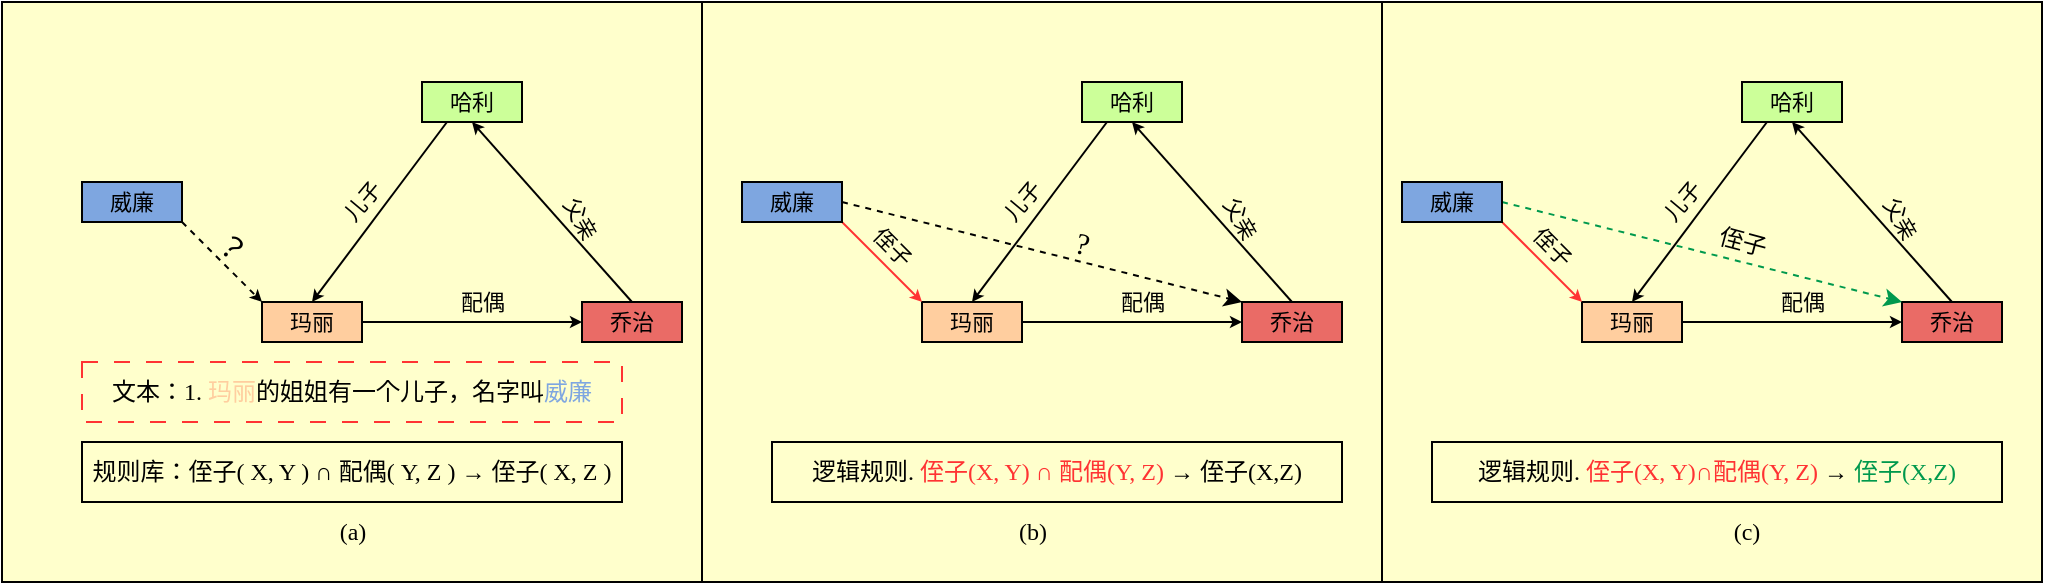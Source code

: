 <mxfile version="26.0.16">
  <diagram name="第 1 页" id="7BNkAPBlkhEjI7NNNy0N">
    <mxGraphModel dx="1221" dy="734" grid="1" gridSize="10" guides="1" tooltips="1" connect="1" arrows="1" fold="1" page="1" pageScale="1" pageWidth="827" pageHeight="1169" math="0" shadow="0">
      <root>
        <mxCell id="0" />
        <mxCell id="1" parent="0" />
        <mxCell id="Dud1PbT-B_5KXJvCq5s--25" value="" style="rounded=0;whiteSpace=wrap;html=1;fontStyle=0;fillColor=#FFFFCC;glass=0;fontFamily=宋体-简;" parent="1" vertex="1">
          <mxGeometry x="10" y="80" width="350" height="290" as="geometry" />
        </mxCell>
        <mxCell id="Dud1PbT-B_5KXJvCq5s--26" style="edgeStyle=none;shape=connector;rounded=0;orthogonalLoop=1;jettySize=auto;html=1;exitX=0.5;exitY=0;exitDx=0;exitDy=0;entryX=0.5;entryY=1;entryDx=0;entryDy=0;strokeColor=default;align=center;verticalAlign=middle;fontFamily=宋体-简;fontSize=11;fontColor=default;labelBackgroundColor=default;endArrow=classic;endSize=3;fontStyle=0" parent="1" source="Dud1PbT-B_5KXJvCq5s--30" target="Dud1PbT-B_5KXJvCq5s--46" edge="1">
          <mxGeometry relative="1" as="geometry" />
        </mxCell>
        <mxCell id="Dud1PbT-B_5KXJvCq5s--27" value="父亲" style="edgeLabel;html=1;align=center;verticalAlign=middle;resizable=0;points=[];fontFamily=宋体-简;fontSize=11;fontColor=default;labelBackgroundColor=none;fontStyle=0;rotation=60;" parent="Dud1PbT-B_5KXJvCq5s--26" vertex="1" connectable="0">
          <mxGeometry x="0.038" y="2" relative="1" as="geometry">
            <mxPoint x="17" y="3" as="offset" />
          </mxGeometry>
        </mxCell>
        <mxCell id="Dud1PbT-B_5KXJvCq5s--30" value="乔治" style="rounded=0;whiteSpace=wrap;html=1;fontFamily=宋体-简;fontSize=11;fontColor=default;labelBackgroundColor=none;fontStyle=0;fillColor=#EA6B66;" parent="1" vertex="1">
          <mxGeometry x="300" y="230" width="50" height="20" as="geometry" />
        </mxCell>
        <mxCell id="Dud1PbT-B_5KXJvCq5s--34" value="配偶" style="edgeStyle=none;shape=connector;rounded=0;orthogonalLoop=1;jettySize=auto;html=1;exitX=1;exitY=0.5;exitDx=0;exitDy=0;entryX=0;entryY=0.5;entryDx=0;entryDy=0;strokeColor=default;align=center;verticalAlign=middle;fontFamily=宋体-简;fontSize=11;fontColor=default;labelBackgroundColor=none;endArrow=classic;endSize=3;fontStyle=0" parent="1" source="Dud1PbT-B_5KXJvCq5s--35" target="Dud1PbT-B_5KXJvCq5s--30" edge="1">
          <mxGeometry x="0.091" y="10" relative="1" as="geometry">
            <mxPoint as="offset" />
          </mxGeometry>
        </mxCell>
        <mxCell id="Dud1PbT-B_5KXJvCq5s--35" value="&lt;font&gt;&lt;span style=&quot;caret-color: rgb(255, 102, 102); color: rgb(0, 0, 0);&quot;&gt;玛丽&lt;/span&gt;&lt;/font&gt;" style="rounded=0;whiteSpace=wrap;html=1;fontFamily=宋体-简;fontSize=11;fontColor=default;labelBackgroundColor=none;fontStyle=0;strokeColor=default;fillColor=#FFCE9F;" parent="1" vertex="1">
          <mxGeometry x="140" y="230" width="50" height="20" as="geometry" />
        </mxCell>
        <mxCell id="Dud1PbT-B_5KXJvCq5s--39" style="edgeStyle=none;shape=connector;rounded=0;orthogonalLoop=1;jettySize=auto;html=1;exitX=1;exitY=1;exitDx=0;exitDy=0;entryX=0;entryY=0;entryDx=0;entryDy=0;strokeColor=default;align=center;verticalAlign=middle;fontFamily=宋体-简;fontSize=11;fontColor=default;labelBackgroundColor=default;endArrow=classic;endSize=3;fontStyle=0;dashed=1;" parent="1" source="Dud1PbT-B_5KXJvCq5s--43" target="Dud1PbT-B_5KXJvCq5s--35" edge="1">
          <mxGeometry relative="1" as="geometry" />
        </mxCell>
        <mxCell id="Dud1PbT-B_5KXJvCq5s--40" value="&lt;font style=&quot;font-size: 15px;&quot;&gt;？&lt;/font&gt;" style="edgeLabel;html=1;align=center;verticalAlign=middle;resizable=0;points=[];fontFamily=宋体-简;fontSize=11;fontColor=default;labelBackgroundColor=none;fontStyle=0;rotation=40;" parent="Dud1PbT-B_5KXJvCq5s--39" vertex="1" connectable="0">
          <mxGeometry x="0.229" relative="1" as="geometry">
            <mxPoint y="-13" as="offset" />
          </mxGeometry>
        </mxCell>
        <mxCell id="Dud1PbT-B_5KXJvCq5s--43" value="威廉" style="rounded=0;whiteSpace=wrap;html=1;fontFamily=宋体-简;fontSize=11;fontColor=default;labelBackgroundColor=none;fontStyle=0;fillColor=#7EA6E0;" parent="1" vertex="1">
          <mxGeometry x="50" y="170" width="50" height="20" as="geometry" />
        </mxCell>
        <mxCell id="Dud1PbT-B_5KXJvCq5s--44" style="edgeStyle=none;shape=connector;rounded=0;orthogonalLoop=1;jettySize=auto;html=1;exitX=0.25;exitY=1;exitDx=0;exitDy=0;entryX=0.5;entryY=0;entryDx=0;entryDy=0;strokeColor=default;align=center;verticalAlign=middle;fontFamily=宋体-简;fontSize=11;fontColor=default;labelBackgroundColor=default;endArrow=classic;endSize=3;fontStyle=0" parent="1" source="Dud1PbT-B_5KXJvCq5s--46" target="Dud1PbT-B_5KXJvCq5s--35" edge="1">
          <mxGeometry relative="1" as="geometry" />
        </mxCell>
        <mxCell id="Dud1PbT-B_5KXJvCq5s--45" value="儿子" style="edgeLabel;html=1;align=center;verticalAlign=middle;resizable=0;points=[];fontFamily=宋体-简;fontSize=11;fontColor=default;labelBackgroundColor=none;fontStyle=0;rotation=-50;" parent="Dud1PbT-B_5KXJvCq5s--44" vertex="1" connectable="0">
          <mxGeometry x="-0.075" y="-1" relative="1" as="geometry">
            <mxPoint x="-11" y="-1" as="offset" />
          </mxGeometry>
        </mxCell>
        <mxCell id="Dud1PbT-B_5KXJvCq5s--46" value="哈利" style="rounded=0;whiteSpace=wrap;html=1;fontFamily=宋体-简;fontSize=11;fontColor=default;labelBackgroundColor=none;fontStyle=0;fillColor=#CCFF99;" parent="1" vertex="1">
          <mxGeometry x="220" y="120" width="50" height="20" as="geometry" />
        </mxCell>
        <mxCell id="Dud1PbT-B_5KXJvCq5s--74" value="" style="rounded=0;whiteSpace=wrap;html=1;fontStyle=0;fillColor=#FFFFCC;fontFamily=宋体-简;" parent="1" vertex="1">
          <mxGeometry x="360" y="80" width="340" height="290" as="geometry" />
        </mxCell>
        <mxCell id="Dud1PbT-B_5KXJvCq5s--75" style="edgeStyle=none;shape=connector;rounded=0;orthogonalLoop=1;jettySize=auto;html=1;exitX=0.5;exitY=0;exitDx=0;exitDy=0;entryX=0.5;entryY=1;entryDx=0;entryDy=0;strokeColor=default;align=center;verticalAlign=middle;fontFamily=宋体-简;fontSize=11;fontColor=default;labelBackgroundColor=default;endArrow=classic;endSize=3;fontStyle=0" parent="1" source="Dud1PbT-B_5KXJvCq5s--77" target="Dud1PbT-B_5KXJvCq5s--85" edge="1">
          <mxGeometry relative="1" as="geometry" />
        </mxCell>
        <mxCell id="Dud1PbT-B_5KXJvCq5s--76" value="父亲" style="edgeLabel;html=1;align=center;verticalAlign=middle;resizable=0;points=[];fontFamily=宋体-简;fontSize=11;fontColor=default;labelBackgroundColor=none;fontStyle=0;rotation=60;" parent="Dud1PbT-B_5KXJvCq5s--75" vertex="1" connectable="0">
          <mxGeometry x="0.038" y="2" relative="1" as="geometry">
            <mxPoint x="17" y="3" as="offset" />
          </mxGeometry>
        </mxCell>
        <mxCell id="Dud1PbT-B_5KXJvCq5s--77" value="乔治" style="rounded=0;whiteSpace=wrap;html=1;fontFamily=宋体-简;fontSize=11;fontColor=default;labelBackgroundColor=none;fontStyle=0;fillColor=#EA6B66;" parent="1" vertex="1">
          <mxGeometry x="630" y="230" width="50" height="20" as="geometry" />
        </mxCell>
        <mxCell id="Dud1PbT-B_5KXJvCq5s--78" value="配偶" style="edgeStyle=none;shape=connector;rounded=0;orthogonalLoop=1;jettySize=auto;html=1;exitX=1;exitY=0.5;exitDx=0;exitDy=0;entryX=0;entryY=0.5;entryDx=0;entryDy=0;strokeColor=default;align=center;verticalAlign=middle;fontFamily=宋体-简;fontSize=11;fontColor=default;labelBackgroundColor=none;endArrow=classic;endSize=3;fontStyle=0" parent="1" source="Dud1PbT-B_5KXJvCq5s--79" target="Dud1PbT-B_5KXJvCq5s--77" edge="1">
          <mxGeometry x="0.091" y="10" relative="1" as="geometry">
            <mxPoint as="offset" />
          </mxGeometry>
        </mxCell>
        <mxCell id="Dud1PbT-B_5KXJvCq5s--79" value="&lt;font&gt;&lt;span style=&quot;caret-color: rgb(255, 102, 102); color: rgb(0, 0, 0);&quot;&gt;玛丽&lt;/span&gt;&lt;/font&gt;" style="rounded=0;whiteSpace=wrap;html=1;fontFamily=宋体-简;fontSize=11;fontColor=default;labelBackgroundColor=none;fontStyle=0;strokeColor=default;fillColor=#FFCE9F;" parent="1" vertex="1">
          <mxGeometry x="470" y="230" width="50" height="20" as="geometry" />
        </mxCell>
        <mxCell id="Dud1PbT-B_5KXJvCq5s--80" style="edgeStyle=none;shape=connector;rounded=0;orthogonalLoop=1;jettySize=auto;html=1;exitX=1;exitY=1;exitDx=0;exitDy=0;entryX=0;entryY=0;entryDx=0;entryDy=0;strokeColor=#FF3333;align=center;verticalAlign=middle;fontFamily=宋体-简;fontSize=11;fontColor=default;labelBackgroundColor=default;endArrow=classic;endSize=3;fontStyle=0;" parent="1" source="Dud1PbT-B_5KXJvCq5s--82" target="Dud1PbT-B_5KXJvCq5s--79" edge="1">
          <mxGeometry relative="1" as="geometry" />
        </mxCell>
        <mxCell id="Dud1PbT-B_5KXJvCq5s--81" value="&lt;span&gt;侄子&lt;/span&gt;" style="edgeLabel;html=1;align=center;verticalAlign=middle;resizable=0;points=[];fontFamily=宋体-简;fontSize=11;fontColor=default;labelBackgroundColor=none;fontStyle=0;rotation=45;" parent="Dud1PbT-B_5KXJvCq5s--80" vertex="1" connectable="0">
          <mxGeometry x="0.229" relative="1" as="geometry">
            <mxPoint y="-13" as="offset" />
          </mxGeometry>
        </mxCell>
        <mxCell id="Dud1PbT-B_5KXJvCq5s--124" style="rounded=0;orthogonalLoop=1;jettySize=auto;html=1;exitX=1;exitY=0.5;exitDx=0;exitDy=0;entryX=0;entryY=0;entryDx=0;entryDy=0;dashed=1;labelBackgroundColor=none;fontFamily=宋体-简;fontStyle=0" parent="1" source="Dud1PbT-B_5KXJvCq5s--82" target="Dud1PbT-B_5KXJvCq5s--77" edge="1">
          <mxGeometry relative="1" as="geometry" />
        </mxCell>
        <mxCell id="Dud1PbT-B_5KXJvCq5s--125" value="?" style="edgeLabel;html=1;align=center;verticalAlign=middle;resizable=0;points=[];labelBackgroundColor=none;rotation=15;fontSize=15;fontFamily=宋体-简;fontStyle=0" parent="Dud1PbT-B_5KXJvCq5s--124" vertex="1" connectable="0">
          <mxGeometry x="0.161" y="-1" relative="1" as="geometry">
            <mxPoint x="4" y="-10" as="offset" />
          </mxGeometry>
        </mxCell>
        <mxCell id="Dud1PbT-B_5KXJvCq5s--82" value="威廉" style="rounded=0;whiteSpace=wrap;html=1;fontFamily=宋体-简;fontSize=11;fontColor=default;labelBackgroundColor=none;fontStyle=0;fillColor=#7EA6E0;" parent="1" vertex="1">
          <mxGeometry x="380" y="170" width="50" height="20" as="geometry" />
        </mxCell>
        <mxCell id="Dud1PbT-B_5KXJvCq5s--83" style="edgeStyle=none;shape=connector;rounded=0;orthogonalLoop=1;jettySize=auto;html=1;exitX=0.25;exitY=1;exitDx=0;exitDy=0;entryX=0.5;entryY=0;entryDx=0;entryDy=0;strokeColor=default;align=center;verticalAlign=middle;fontFamily=宋体-简;fontSize=11;fontColor=default;labelBackgroundColor=default;endArrow=classic;endSize=3;fontStyle=0" parent="1" source="Dud1PbT-B_5KXJvCq5s--85" target="Dud1PbT-B_5KXJvCq5s--79" edge="1">
          <mxGeometry relative="1" as="geometry" />
        </mxCell>
        <mxCell id="Dud1PbT-B_5KXJvCq5s--84" value="儿子" style="edgeLabel;html=1;align=center;verticalAlign=middle;resizable=0;points=[];fontFamily=宋体-简;fontSize=11;fontColor=default;labelBackgroundColor=none;fontStyle=0;rotation=-50;" parent="Dud1PbT-B_5KXJvCq5s--83" vertex="1" connectable="0">
          <mxGeometry x="-0.075" y="-1" relative="1" as="geometry">
            <mxPoint x="-11" y="-1" as="offset" />
          </mxGeometry>
        </mxCell>
        <mxCell id="Dud1PbT-B_5KXJvCq5s--85" value="哈利" style="rounded=0;whiteSpace=wrap;html=1;fontFamily=宋体-简;fontSize=11;fontColor=default;labelBackgroundColor=none;fontStyle=0;fillColor=#CCFF99;" parent="1" vertex="1">
          <mxGeometry x="550" y="120" width="50" height="20" as="geometry" />
        </mxCell>
        <mxCell id="Dud1PbT-B_5KXJvCq5s--110" value="&lt;span&gt;&lt;span style=&quot;color: rgb(0, 0, 0);&quot;&gt;文本：1. &lt;/span&gt;&lt;span style=&quot;color: rgb(255, 206, 159);&quot;&gt;玛丽&lt;/span&gt;的姐姐有一个儿子，名字叫&lt;span style=&quot;color: rgb(126, 166, 224);&quot;&gt;威廉&lt;/span&gt;&lt;/span&gt;" style="text;html=1;align=center;verticalAlign=middle;whiteSpace=wrap;rounded=0;strokeColor=#FF3333;dashed=1;dashPattern=8 8;strokeWidth=1;fontFamily=宋体-简;fontStyle=0" parent="1" vertex="1">
          <mxGeometry x="50" y="260" width="270" height="30" as="geometry" />
        </mxCell>
        <mxCell id="Dud1PbT-B_5KXJvCq5s--111" value="&lt;span&gt;&lt;span style=&quot;color: rgb(0, 0, 0);&quot;&gt;逻辑规则.&amp;nbsp;&lt;/span&gt;&lt;/span&gt;&lt;span&gt;&lt;span style=&quot;color: rgb(255, 51, 51);&quot;&gt;侄子(X, Y) ∩ 配偶(Y, Z)&lt;/span&gt;&amp;nbsp;&lt;span style=&quot;text-align: start;&quot;&gt;→ 侄子(X,Z)&lt;/span&gt;&lt;/span&gt;" style="text;html=1;align=center;verticalAlign=middle;whiteSpace=wrap;rounded=0;strokeColor=default;strokeWidth=1;fontFamily=宋体-简;fontStyle=0" parent="1" vertex="1">
          <mxGeometry x="395" y="300" width="285" height="30" as="geometry" />
        </mxCell>
        <mxCell id="Dud1PbT-B_5KXJvCq5s--113" value="&lt;font&gt;&lt;span&gt;规则库：侄子( X, Y ) ∩ 配偶( Y, Z )&amp;nbsp;&lt;span style=&quot;text-align: start;&quot;&gt;→ 侄子( X, Z )&lt;/span&gt;&lt;/span&gt;&lt;/font&gt;" style="text;html=1;align=center;verticalAlign=middle;whiteSpace=wrap;rounded=0;strokeColor=default;strokeWidth=1;fontFamily=宋体-简;fontStyle=0" parent="1" vertex="1">
          <mxGeometry x="50" y="300" width="270" height="30" as="geometry" />
        </mxCell>
        <mxCell id="Dud1PbT-B_5KXJvCq5s--127" value="" style="rounded=0;whiteSpace=wrap;html=1;fontStyle=0;fillColor=#FFFFCC;fontFamily=宋体-简;" parent="1" vertex="1">
          <mxGeometry x="700" y="80" width="330" height="290" as="geometry" />
        </mxCell>
        <mxCell id="Dud1PbT-B_5KXJvCq5s--128" style="edgeStyle=none;shape=connector;rounded=0;orthogonalLoop=1;jettySize=auto;html=1;exitX=0.5;exitY=0;exitDx=0;exitDy=0;entryX=0.5;entryY=1;entryDx=0;entryDy=0;strokeColor=default;align=center;verticalAlign=middle;fontFamily=宋体-简;fontSize=11;fontColor=default;labelBackgroundColor=default;endArrow=classic;endSize=3;fontStyle=0" parent="1" source="Dud1PbT-B_5KXJvCq5s--130" target="Dud1PbT-B_5KXJvCq5s--140" edge="1">
          <mxGeometry relative="1" as="geometry" />
        </mxCell>
        <mxCell id="Dud1PbT-B_5KXJvCq5s--129" value="父亲" style="edgeLabel;html=1;align=center;verticalAlign=middle;resizable=0;points=[];fontFamily=宋体-简;fontSize=11;fontColor=default;labelBackgroundColor=none;fontStyle=0;rotation=60;" parent="Dud1PbT-B_5KXJvCq5s--128" vertex="1" connectable="0">
          <mxGeometry x="0.038" y="2" relative="1" as="geometry">
            <mxPoint x="17" y="3" as="offset" />
          </mxGeometry>
        </mxCell>
        <mxCell id="Dud1PbT-B_5KXJvCq5s--130" value="乔治" style="rounded=0;whiteSpace=wrap;html=1;fontFamily=宋体-简;fontSize=11;fontColor=default;labelBackgroundColor=none;fontStyle=0;fillColor=#EA6B66;" parent="1" vertex="1">
          <mxGeometry x="960" y="230" width="50" height="20" as="geometry" />
        </mxCell>
        <mxCell id="Dud1PbT-B_5KXJvCq5s--131" value="配偶" style="edgeStyle=none;shape=connector;rounded=0;orthogonalLoop=1;jettySize=auto;html=1;exitX=1;exitY=0.5;exitDx=0;exitDy=0;entryX=0;entryY=0.5;entryDx=0;entryDy=0;strokeColor=default;align=center;verticalAlign=middle;fontFamily=宋体-简;fontSize=11;fontColor=default;labelBackgroundColor=none;endArrow=classic;endSize=3;fontStyle=0" parent="1" source="Dud1PbT-B_5KXJvCq5s--132" target="Dud1PbT-B_5KXJvCq5s--130" edge="1">
          <mxGeometry x="0.091" y="10" relative="1" as="geometry">
            <mxPoint as="offset" />
          </mxGeometry>
        </mxCell>
        <mxCell id="Dud1PbT-B_5KXJvCq5s--132" value="&lt;font&gt;&lt;span style=&quot;caret-color: rgb(255, 102, 102); color: rgb(0, 0, 0);&quot;&gt;玛丽&lt;/span&gt;&lt;/font&gt;" style="rounded=0;whiteSpace=wrap;html=1;fontFamily=宋体-简;fontSize=11;fontColor=default;labelBackgroundColor=none;fontStyle=0;strokeColor=default;fillColor=#FFCE9F;" parent="1" vertex="1">
          <mxGeometry x="800" y="230" width="50" height="20" as="geometry" />
        </mxCell>
        <mxCell id="Dud1PbT-B_5KXJvCq5s--133" style="edgeStyle=none;shape=connector;rounded=0;orthogonalLoop=1;jettySize=auto;html=1;exitX=1;exitY=1;exitDx=0;exitDy=0;entryX=0;entryY=0;entryDx=0;entryDy=0;strokeColor=#FF3333;align=center;verticalAlign=middle;fontFamily=宋体-简;fontSize=11;fontColor=default;labelBackgroundColor=default;endArrow=classic;endSize=3;fontStyle=0;" parent="1" source="Dud1PbT-B_5KXJvCq5s--137" target="Dud1PbT-B_5KXJvCq5s--132" edge="1">
          <mxGeometry relative="1" as="geometry" />
        </mxCell>
        <mxCell id="Dud1PbT-B_5KXJvCq5s--134" value="&lt;span&gt;侄子&lt;/span&gt;" style="edgeLabel;html=1;align=center;verticalAlign=middle;resizable=0;points=[];fontFamily=宋体-简;fontSize=11;fontColor=default;labelBackgroundColor=none;fontStyle=0;rotation=45;" parent="Dud1PbT-B_5KXJvCq5s--133" vertex="1" connectable="0">
          <mxGeometry x="0.229" relative="1" as="geometry">
            <mxPoint y="-13" as="offset" />
          </mxGeometry>
        </mxCell>
        <mxCell id="Dud1PbT-B_5KXJvCq5s--135" style="rounded=0;orthogonalLoop=1;jettySize=auto;html=1;exitX=1;exitY=0.5;exitDx=0;exitDy=0;entryX=0;entryY=0;entryDx=0;entryDy=0;dashed=1;labelBackgroundColor=none;strokeColor=#00994D;fontFamily=宋体-简;fontStyle=0" parent="1" source="Dud1PbT-B_5KXJvCq5s--137" target="Dud1PbT-B_5KXJvCq5s--130" edge="1">
          <mxGeometry relative="1" as="geometry" />
        </mxCell>
        <mxCell id="Dud1PbT-B_5KXJvCq5s--136" value="侄子" style="edgeLabel;html=1;align=center;verticalAlign=middle;resizable=0;points=[];labelBackgroundColor=none;rotation=15;fontSize=12;fontFamily=宋体-简;fontStyle=0" parent="Dud1PbT-B_5KXJvCq5s--135" vertex="1" connectable="0">
          <mxGeometry x="0.161" y="-1" relative="1" as="geometry">
            <mxPoint x="4" y="-10" as="offset" />
          </mxGeometry>
        </mxCell>
        <mxCell id="Dud1PbT-B_5KXJvCq5s--137" value="威廉" style="rounded=0;whiteSpace=wrap;html=1;fontFamily=宋体-简;fontSize=11;fontColor=default;labelBackgroundColor=none;fontStyle=0;fillColor=#7EA6E0;" parent="1" vertex="1">
          <mxGeometry x="710" y="170" width="50" height="20" as="geometry" />
        </mxCell>
        <mxCell id="Dud1PbT-B_5KXJvCq5s--138" style="edgeStyle=none;shape=connector;rounded=0;orthogonalLoop=1;jettySize=auto;html=1;exitX=0.25;exitY=1;exitDx=0;exitDy=0;entryX=0.5;entryY=0;entryDx=0;entryDy=0;strokeColor=default;align=center;verticalAlign=middle;fontFamily=宋体-简;fontSize=11;fontColor=default;labelBackgroundColor=default;endArrow=classic;endSize=3;fontStyle=0" parent="1" source="Dud1PbT-B_5KXJvCq5s--140" target="Dud1PbT-B_5KXJvCq5s--132" edge="1">
          <mxGeometry relative="1" as="geometry" />
        </mxCell>
        <mxCell id="Dud1PbT-B_5KXJvCq5s--139" value="儿子" style="edgeLabel;html=1;align=center;verticalAlign=middle;resizable=0;points=[];fontFamily=宋体-简;fontSize=11;fontColor=default;labelBackgroundColor=none;fontStyle=0;rotation=-50;" parent="Dud1PbT-B_5KXJvCq5s--138" vertex="1" connectable="0">
          <mxGeometry x="-0.075" y="-1" relative="1" as="geometry">
            <mxPoint x="-11" y="-1" as="offset" />
          </mxGeometry>
        </mxCell>
        <mxCell id="Dud1PbT-B_5KXJvCq5s--140" value="哈利" style="rounded=0;whiteSpace=wrap;html=1;fontFamily=宋体-简;fontSize=11;fontColor=default;labelBackgroundColor=none;fontStyle=0;fillColor=#CCFF99;" parent="1" vertex="1">
          <mxGeometry x="880" y="120" width="50" height="20" as="geometry" />
        </mxCell>
        <mxCell id="Dud1PbT-B_5KXJvCq5s--141" value="&lt;span&gt;&lt;span style=&quot;color: rgb(0, 0, 0);&quot;&gt;逻辑规则.&amp;nbsp;&lt;/span&gt;&lt;/span&gt;&lt;span&gt;&lt;span style=&quot;color: rgb(255, 51, 51);&quot;&gt;侄子(X, Y)∩配偶(Y, Z)&lt;/span&gt;&amp;nbsp;&lt;span style=&quot;text-align: start;&quot;&gt;→ &lt;span style=&quot;color: rgb(0, 153, 77);&quot;&gt;侄子(X,Z)&lt;/span&gt;&lt;/span&gt;&lt;/span&gt;" style="text;html=1;align=center;verticalAlign=middle;whiteSpace=wrap;rounded=0;strokeColor=default;strokeWidth=1;fontFamily=宋体-简;fontStyle=0" parent="1" vertex="1">
          <mxGeometry x="725" y="300" width="285" height="30" as="geometry" />
        </mxCell>
        <mxCell id="Dud1PbT-B_5KXJvCq5s--144" value="(a)" style="text;html=1;align=center;verticalAlign=middle;whiteSpace=wrap;rounded=0;fontFamily=宋体-简;fontStyle=0" parent="1" vertex="1">
          <mxGeometry x="152.5" y="340" width="65" height="10" as="geometry" />
        </mxCell>
        <mxCell id="Dud1PbT-B_5KXJvCq5s--146" value="(b)" style="text;html=1;align=center;verticalAlign=middle;whiteSpace=wrap;rounded=0;fontFamily=宋体-简;fontStyle=0" parent="1" vertex="1">
          <mxGeometry x="492.5" y="340" width="65" height="10" as="geometry" />
        </mxCell>
        <mxCell id="Dud1PbT-B_5KXJvCq5s--147" value="(c)" style="text;html=1;align=center;verticalAlign=middle;whiteSpace=wrap;rounded=0;fontFamily=宋体-简;fontStyle=0" parent="1" vertex="1">
          <mxGeometry x="850" y="340" width="65" height="10" as="geometry" />
        </mxCell>
      </root>
    </mxGraphModel>
  </diagram>
</mxfile>
